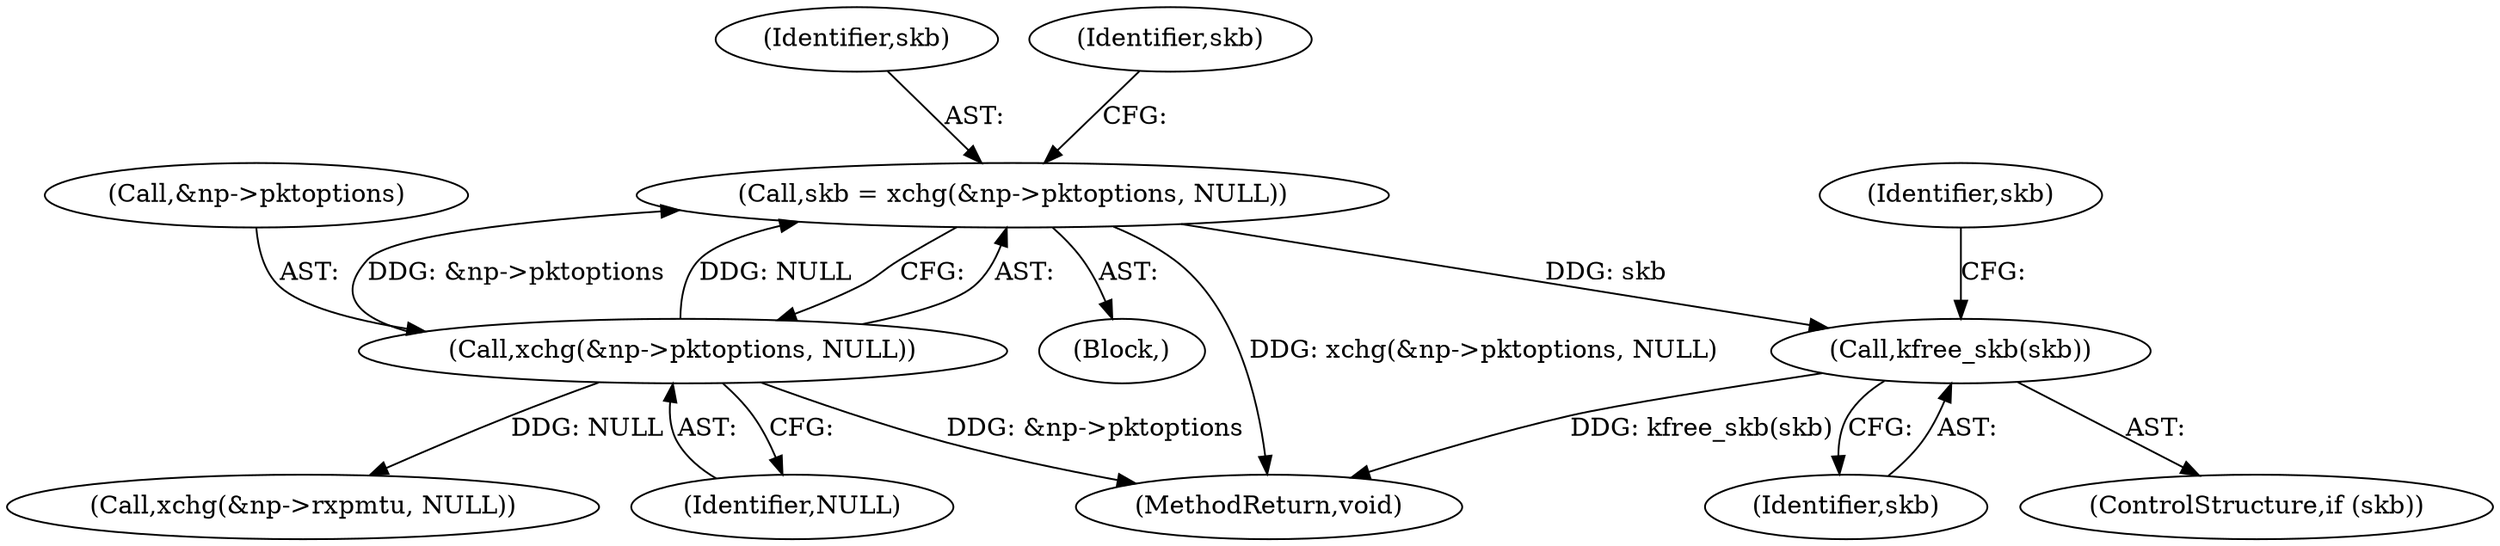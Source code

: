 digraph "0_linux_45f6fad84cc305103b28d73482b344d7f5b76f39_2@API" {
"1000123" [label="(Call,kfree_skb(skb))"];
"1000113" [label="(Call,skb = xchg(&np->pktoptions, NULL))"];
"1000115" [label="(Call,xchg(&np->pktoptions, NULL))"];
"1000120" [label="(Identifier,NULL)"];
"1000124" [label="(Identifier,skb)"];
"1000113" [label="(Call,skb = xchg(&np->pktoptions, NULL))"];
"1000115" [label="(Call,xchg(&np->pktoptions, NULL))"];
"1000127" [label="(Call,xchg(&np->rxpmtu, NULL))"];
"1000121" [label="(ControlStructure,if (skb))"];
"1000116" [label="(Call,&np->pktoptions)"];
"1000126" [label="(Identifier,skb)"];
"1000105" [label="(Block,)"];
"1000123" [label="(Call,kfree_skb(skb))"];
"1000114" [label="(Identifier,skb)"];
"1000155" [label="(MethodReturn,void)"];
"1000122" [label="(Identifier,skb)"];
"1000123" -> "1000121"  [label="AST: "];
"1000123" -> "1000124"  [label="CFG: "];
"1000124" -> "1000123"  [label="AST: "];
"1000126" -> "1000123"  [label="CFG: "];
"1000123" -> "1000155"  [label="DDG: kfree_skb(skb)"];
"1000113" -> "1000123"  [label="DDG: skb"];
"1000113" -> "1000105"  [label="AST: "];
"1000113" -> "1000115"  [label="CFG: "];
"1000114" -> "1000113"  [label="AST: "];
"1000115" -> "1000113"  [label="AST: "];
"1000122" -> "1000113"  [label="CFG: "];
"1000113" -> "1000155"  [label="DDG: xchg(&np->pktoptions, NULL)"];
"1000115" -> "1000113"  [label="DDG: &np->pktoptions"];
"1000115" -> "1000113"  [label="DDG: NULL"];
"1000115" -> "1000120"  [label="CFG: "];
"1000116" -> "1000115"  [label="AST: "];
"1000120" -> "1000115"  [label="AST: "];
"1000115" -> "1000155"  [label="DDG: &np->pktoptions"];
"1000115" -> "1000127"  [label="DDG: NULL"];
}
